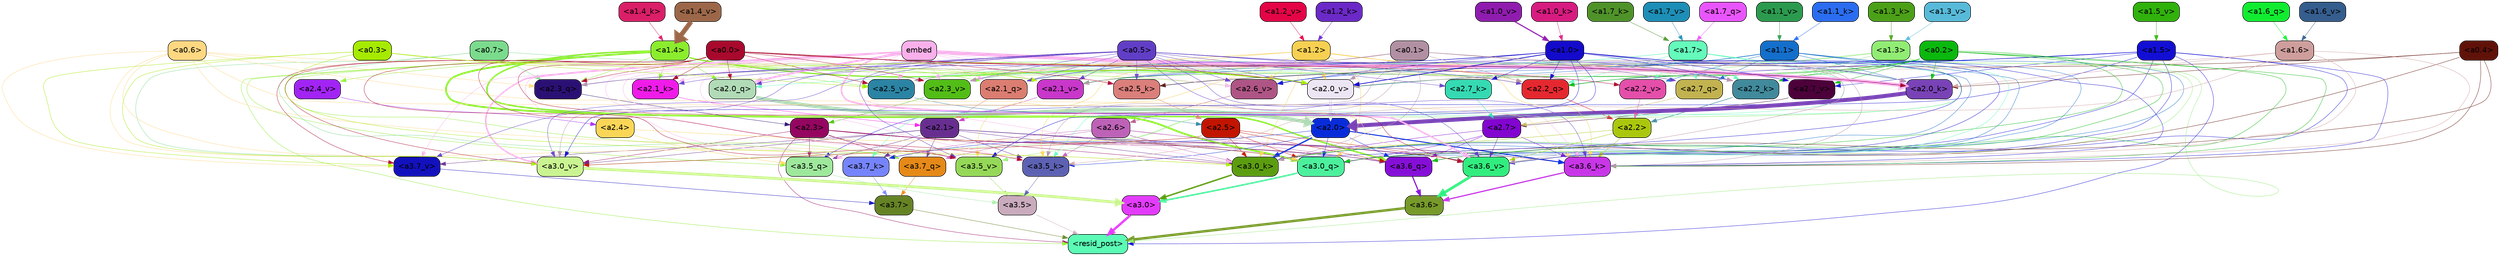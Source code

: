 strict digraph "" {
	graph [bgcolor=transparent,
		layout=dot,
		overlap=false,
		splines=true
	];
	"<a3.7>"	[color=black,
		fillcolor="#658325",
		fontname=Helvetica,
		shape=box,
		style="filled, rounded"];
	"<resid_post>"	[color=black,
		fillcolor="#5bfbb5",
		fontname=Helvetica,
		shape=box,
		style="filled, rounded"];
	"<a3.7>" -> "<resid_post>"	[color="#658325",
		penwidth=0.6239100098609924];
	"<a3.6>"	[color=black,
		fillcolor="#779a2b",
		fontname=Helvetica,
		shape=box,
		style="filled, rounded"];
	"<a3.6>" -> "<resid_post>"	[color="#779a2b",
		penwidth=4.569062113761902];
	"<a3.5>"	[color=black,
		fillcolor="#c9abbd",
		fontname=Helvetica,
		shape=box,
		style="filled, rounded"];
	"<a3.5>" -> "<resid_post>"	[color="#c9abbd",
		penwidth=0.6];
	"<a3.0>"	[color=black,
		fillcolor="#e33bfb",
		fontname=Helvetica,
		shape=box,
		style="filled, rounded"];
	"<a3.0>" -> "<resid_post>"	[color="#e33bfb",
		penwidth=4.283544182777405];
	"<a2.3>"	[color=black,
		fillcolor="#940660",
		fontname=Helvetica,
		shape=box,
		style="filled, rounded"];
	"<a2.3>" -> "<resid_post>"	[color="#940660",
		penwidth=0.6];
	"<a3.7_q>"	[color=black,
		fillcolor="#e58918",
		fontname=Helvetica,
		shape=box,
		style="filled, rounded"];
	"<a2.3>" -> "<a3.7_q>"	[color="#940660",
		penwidth=0.6];
	"<a3.6_q>"	[color=black,
		fillcolor="#860fd8",
		fontname=Helvetica,
		shape=box,
		style="filled, rounded"];
	"<a2.3>" -> "<a3.6_q>"	[color="#940660",
		penwidth=0.6];
	"<a3.5_q>"	[color=black,
		fillcolor="#9ee89c",
		fontname=Helvetica,
		shape=box,
		style="filled, rounded"];
	"<a2.3>" -> "<a3.5_q>"	[color="#940660",
		penwidth=0.6];
	"<a3.0_q>"	[color=black,
		fillcolor="#4cf09c",
		fontname=Helvetica,
		shape=box,
		style="filled, rounded"];
	"<a2.3>" -> "<a3.0_q>"	[color="#940660",
		penwidth=0.6];
	"<a3.0_k>"	[color=black,
		fillcolor="#5c9d10",
		fontname=Helvetica,
		shape=box,
		style="filled, rounded"];
	"<a2.3>" -> "<a3.0_k>"	[color="#940660",
		penwidth=0.6];
	"<a3.6_v>"	[color=black,
		fillcolor="#31ed7e",
		fontname=Helvetica,
		shape=box,
		style="filled, rounded"];
	"<a2.3>" -> "<a3.6_v>"	[color="#940660",
		penwidth=0.6];
	"<a3.5_v>"	[color=black,
		fillcolor="#95d857",
		fontname=Helvetica,
		shape=box,
		style="filled, rounded"];
	"<a2.3>" -> "<a3.5_v>"	[color="#940660",
		penwidth=0.6];
	"<a3.0_v>"	[color=black,
		fillcolor="#caf491",
		fontname=Helvetica,
		shape=box,
		style="filled, rounded"];
	"<a2.3>" -> "<a3.0_v>"	[color="#940660",
		penwidth=0.6];
	"<a1.5>"	[color=black,
		fillcolor="#120ed4",
		fontname=Helvetica,
		shape=box,
		style="filled, rounded"];
	"<a1.5>" -> "<resid_post>"	[color="#120ed4",
		penwidth=0.6];
	"<a1.5>" -> "<a3.6_q>"	[color="#120ed4",
		penwidth=0.6];
	"<a1.5>" -> "<a3.5_q>"	[color="#120ed4",
		penwidth=0.6];
	"<a1.5>" -> "<a3.0_q>"	[color="#120ed4",
		penwidth=0.6];
	"<a3.6_k>"	[color=black,
		fillcolor="#c836e7",
		fontname=Helvetica,
		shape=box,
		style="filled, rounded"];
	"<a1.5>" -> "<a3.6_k>"	[color="#120ed4",
		penwidth=0.6];
	"<a1.5>" -> "<a3.0_k>"	[color="#120ed4",
		penwidth=0.6];
	"<a2.2_q>"	[color=black,
		fillcolor="#e5282f",
		fontname=Helvetica,
		shape=box,
		style="filled, rounded"];
	"<a1.5>" -> "<a2.2_q>"	[color="#120ed4",
		penwidth=0.6];
	"<a2.7_v>"	[color=black,
		fillcolor="#4c013a",
		fontname=Helvetica,
		shape=box,
		style="filled, rounded"];
	"<a1.5>" -> "<a2.7_v>"	[color="#120ed4",
		penwidth=0.6];
	"<a2.6_v>"	[color=black,
		fillcolor="#af5585",
		fontname=Helvetica,
		shape=box,
		style="filled, rounded"];
	"<a1.5>" -> "<a2.6_v>"	[color="#120ed4",
		penwidth=0.6];
	"<a2.1_v>"	[color=black,
		fillcolor="#c837ca",
		fontname=Helvetica,
		shape=box,
		style="filled, rounded"];
	"<a1.5>" -> "<a2.1_v>"	[color="#120ed4",
		penwidth=0.6];
	"<a1.4>"	[color=black,
		fillcolor="#8bed2d",
		fontname=Helvetica,
		shape=box,
		style="filled, rounded"];
	"<a1.4>" -> "<resid_post>"	[color="#8bed2d",
		penwidth=0.6];
	"<a1.4>" -> "<a3.7_q>"	[color="#8bed2d",
		penwidth=0.6];
	"<a1.4>" -> "<a3.6_q>"	[color="#8bed2d",
		penwidth=2.7536282539367676];
	"<a1.4>" -> "<a3.5_q>"	[color="#8bed2d",
		penwidth=0.6];
	"<a1.4>" -> "<a3.0_q>"	[color="#8bed2d",
		penwidth=3.3369133472442627];
	"<a2.3_q>"	[color=black,
		fillcolor="#2b1074",
		fontname=Helvetica,
		shape=box,
		style="filled, rounded"];
	"<a1.4>" -> "<a2.3_q>"	[color="#8bed2d",
		penwidth=0.6];
	"<a1.4>" -> "<a2.2_q>"	[color="#8bed2d",
		penwidth=0.6];
	"<a2.1_q>"	[color=black,
		fillcolor="#db7d71",
		fontname=Helvetica,
		shape=box,
		style="filled, rounded"];
	"<a1.4>" -> "<a2.1_q>"	[color="#8bed2d",
		penwidth=0.6];
	"<a2.0_q>"	[color=black,
		fillcolor="#b1dbb7",
		fontname=Helvetica,
		shape=box,
		style="filled, rounded"];
	"<a1.4>" -> "<a2.0_q>"	[color="#8bed2d",
		penwidth=0.6];
	"<a2.1_k>"	[color=black,
		fillcolor="#ef1be9",
		fontname=Helvetica,
		shape=box,
		style="filled, rounded"];
	"<a1.4>" -> "<a2.1_k>"	[color="#8bed2d",
		penwidth=0.6];
	"<a1.4>" -> "<a2.7_v>"	[color="#8bed2d",
		penwidth=0.6];
	"<a1.4>" -> "<a2.6_v>"	[color="#8bed2d",
		penwidth=0.6];
	"<a2.5_v>"	[color=black,
		fillcolor="#2b84a4",
		fontname=Helvetica,
		shape=box,
		style="filled, rounded"];
	"<a1.4>" -> "<a2.5_v>"	[color="#8bed2d",
		penwidth=0.6];
	"<a2.4_v>"	[color=black,
		fillcolor="#a224f4",
		fontname=Helvetica,
		shape=box,
		style="filled, rounded"];
	"<a1.4>" -> "<a2.4_v>"	[color="#8bed2d",
		penwidth=0.6];
	"<a1.4>" -> "<a2.1_v>"	[color="#8bed2d",
		penwidth=0.6];
	"<a2.0_v>"	[color=black,
		fillcolor="#ece5f3",
		fontname=Helvetica,
		shape=box,
		style="filled, rounded"];
	"<a1.4>" -> "<a2.0_v>"	[color="#8bed2d",
		penwidth=2.2818827629089355];
	"<a1.3>"	[color=black,
		fillcolor="#91ec74",
		fontname=Helvetica,
		shape=box,
		style="filled, rounded"];
	"<a1.3>" -> "<resid_post>"	[color="#91ec74",
		penwidth=0.6];
	"<a1.3>" -> "<a3.6_v>"	[color="#91ec74",
		penwidth=0.6];
	"<a1.3>" -> "<a3.5_v>"	[color="#91ec74",
		penwidth=0.6];
	"<a1.3>" -> "<a3.0_v>"	[color="#91ec74",
		penwidth=0.6];
	"<a1.3>" -> "<a2.2_q>"	[color="#91ec74",
		penwidth=0.6];
	"<a1.3>" -> "<a2.1_q>"	[color="#91ec74",
		penwidth=0.6];
	"<a2.2_k>"	[color=black,
		fillcolor="#408a9c",
		fontname=Helvetica,
		shape=box,
		style="filled, rounded"];
	"<a1.3>" -> "<a2.2_k>"	[color="#91ec74",
		penwidth=0.6];
	"<a1.3>" -> "<a2.5_v>"	[color="#91ec74",
		penwidth=0.6];
	"<a3.7_q>" -> "<a3.7>"	[color="#e58918",
		penwidth=0.6];
	"<a3.6_q>" -> "<a3.6>"	[color="#860fd8",
		penwidth=2.0344843566417694];
	"<a3.5_q>" -> "<a3.5>"	[color="#9ee89c",
		penwidth=0.6];
	"<a3.0_q>" -> "<a3.0>"	[color="#4cf09c",
		penwidth=2.863015294075012];
	"<a3.7_k>"	[color=black,
		fillcolor="#7684fc",
		fontname=Helvetica,
		shape=box,
		style="filled, rounded"];
	"<a3.7_k>" -> "<a3.7>"	[color="#7684fc",
		penwidth=0.6];
	"<a3.6_k>" -> "<a3.6>"	[color="#c836e7",
		penwidth=2.1770318150520325];
	"<a3.5_k>"	[color=black,
		fillcolor="#5d61b3",
		fontname=Helvetica,
		shape=box,
		style="filled, rounded"];
	"<a3.5_k>" -> "<a3.5>"	[color="#5d61b3",
		penwidth=0.6];
	"<a3.0_k>" -> "<a3.0>"	[color="#5c9d10",
		penwidth=2.6323853135108948];
	"<a3.7_v>"	[color=black,
		fillcolor="#1211bd",
		fontname=Helvetica,
		shape=box,
		style="filled, rounded"];
	"<a3.7_v>" -> "<a3.7>"	[color="#1211bd",
		penwidth=0.6];
	"<a3.6_v>" -> "<a3.6>"	[color="#31ed7e",
		penwidth=4.972373723983765];
	"<a3.5_v>" -> "<a3.5>"	[color="#95d857",
		penwidth=0.6];
	"<a3.0_v>" -> "<a3.0>"	[color="#caf491",
		penwidth=5.1638524532318115];
	"<a2.6>"	[color=black,
		fillcolor="#be62b7",
		fontname=Helvetica,
		shape=box,
		style="filled, rounded"];
	"<a2.6>" -> "<a3.7_q>"	[color="#be62b7",
		penwidth=0.6];
	"<a2.6>" -> "<a3.6_q>"	[color="#be62b7",
		penwidth=0.6];
	"<a2.6>" -> "<a3.0_q>"	[color="#be62b7",
		penwidth=0.6];
	"<a2.6>" -> "<a3.7_k>"	[color="#be62b7",
		penwidth=0.6];
	"<a2.6>" -> "<a3.6_k>"	[color="#be62b7",
		penwidth=0.6];
	"<a2.6>" -> "<a3.5_k>"	[color="#be62b7",
		penwidth=0.6];
	"<a2.6>" -> "<a3.0_k>"	[color="#be62b7",
		penwidth=0.6];
	"<a2.1>"	[color=black,
		fillcolor="#672e90",
		fontname=Helvetica,
		shape=box,
		style="filled, rounded"];
	"<a2.1>" -> "<a3.7_q>"	[color="#672e90",
		penwidth=0.6];
	"<a2.1>" -> "<a3.6_q>"	[color="#672e90",
		penwidth=0.6];
	"<a2.1>" -> "<a3.5_q>"	[color="#672e90",
		penwidth=0.6];
	"<a2.1>" -> "<a3.0_q>"	[color="#672e90",
		penwidth=0.6];
	"<a2.1>" -> "<a3.7_k>"	[color="#672e90",
		penwidth=0.6];
	"<a2.1>" -> "<a3.6_k>"	[color="#672e90",
		penwidth=0.6];
	"<a2.1>" -> "<a3.5_k>"	[color="#672e90",
		penwidth=0.6];
	"<a2.1>" -> "<a3.0_k>"	[color="#672e90",
		penwidth=0.6];
	"<a2.1>" -> "<a3.7_v>"	[color="#672e90",
		penwidth=0.6];
	"<a2.1>" -> "<a3.6_v>"	[color="#672e90",
		penwidth=0.6];
	"<a2.1>" -> "<a3.0_v>"	[color="#672e90",
		penwidth=0.6];
	"<a2.7>"	[color=black,
		fillcolor="#8205d0",
		fontname=Helvetica,
		shape=box,
		style="filled, rounded"];
	"<a2.7>" -> "<a3.6_q>"	[color="#8205d0",
		penwidth=0.6];
	"<a2.7>" -> "<a3.0_q>"	[color="#8205d0",
		penwidth=0.6];
	"<a2.7>" -> "<a3.6_k>"	[color="#8205d0",
		penwidth=0.6];
	"<a2.7>" -> "<a3.0_k>"	[color="#8205d0",
		penwidth=0.6];
	"<a2.7>" -> "<a3.6_v>"	[color="#8205d0",
		penwidth=0.6];
	"<a2.5>"	[color=black,
		fillcolor="#c21500",
		fontname=Helvetica,
		shape=box,
		style="filled, rounded"];
	"<a2.5>" -> "<a3.6_q>"	[color="#c21500",
		penwidth=0.6];
	"<a2.5>" -> "<a3.0_q>"	[color="#c21500",
		penwidth=0.6];
	"<a2.5>" -> "<a3.0_k>"	[color="#c21500",
		penwidth=0.6];
	"<a2.5>" -> "<a3.6_v>"	[color="#c21500",
		penwidth=0.6];
	"<a2.5>" -> "<a3.0_v>"	[color="#c21500",
		penwidth=0.6];
	"<a2.0>"	[color=black,
		fillcolor="#092cdb",
		fontname=Helvetica,
		shape=box,
		style="filled, rounded"];
	"<a2.0>" -> "<a3.6_q>"	[color="#092cdb",
		penwidth=0.6];
	"<a2.0>" -> "<a3.0_q>"	[color="#092cdb",
		penwidth=0.6];
	"<a2.0>" -> "<a3.7_k>"	[color="#092cdb",
		penwidth=0.6];
	"<a2.0>" -> "<a3.6_k>"	[color="#092cdb",
		penwidth=1.7047871947288513];
	"<a2.0>" -> "<a3.5_k>"	[color="#092cdb",
		penwidth=0.6];
	"<a2.0>" -> "<a3.0_k>"	[color="#092cdb",
		penwidth=2.239806979894638];
	"<a1.1>"	[color=black,
		fillcolor="#136fcb",
		fontname=Helvetica,
		shape=box,
		style="filled, rounded"];
	"<a1.1>" -> "<a3.6_q>"	[color="#136fcb",
		penwidth=0.6];
	"<a1.1>" -> "<a3.0_q>"	[color="#136fcb",
		penwidth=0.6];
	"<a1.1>" -> "<a3.0_k>"	[color="#136fcb",
		penwidth=0.6];
	"<a1.1>" -> "<a3.6_v>"	[color="#136fcb",
		penwidth=0.6];
	"<a2.7_q>"	[color=black,
		fillcolor="#c2b350",
		fontname=Helvetica,
		shape=box,
		style="filled, rounded"];
	"<a1.1>" -> "<a2.7_q>"	[color="#136fcb",
		penwidth=0.6];
	"<a2.5_k>"	[color=black,
		fillcolor="#db7f7b",
		fontname=Helvetica,
		shape=box,
		style="filled, rounded"];
	"<a1.1>" -> "<a2.5_k>"	[color="#136fcb",
		penwidth=0.6];
	"<a2.0_k>"	[color=black,
		fillcolor="#7943b7",
		fontname=Helvetica,
		shape=box,
		style="filled, rounded"];
	"<a1.1>" -> "<a2.0_k>"	[color="#136fcb",
		penwidth=0.6];
	"<a1.1>" -> "<a2.6_v>"	[color="#136fcb",
		penwidth=0.6];
	"<a2.2_v>"	[color=black,
		fillcolor="#e44faa",
		fontname=Helvetica,
		shape=box,
		style="filled, rounded"];
	"<a1.1>" -> "<a2.2_v>"	[color="#136fcb",
		penwidth=0.6];
	"<a1.1>" -> "<a2.1_v>"	[color="#136fcb",
		penwidth=0.6];
	"<a1.1>" -> "<a2.0_v>"	[color="#136fcb",
		penwidth=0.6];
	"<a0.4>"	[color=black,
		fillcolor="#601209",
		fontname=Helvetica,
		shape=box,
		style="filled, rounded"];
	"<a0.4>" -> "<a3.6_q>"	[color="#601209",
		penwidth=0.6];
	"<a0.4>" -> "<a3.0_q>"	[color="#601209",
		penwidth=0.6];
	"<a0.4>" -> "<a3.6_k>"	[color="#601209",
		penwidth=0.6];
	"<a0.4>" -> "<a2.5_k>"	[color="#601209",
		penwidth=0.6];
	"<a0.4>" -> "<a2.0_k>"	[color="#601209",
		penwidth=0.6];
	"<a0.2>"	[color=black,
		fillcolor="#0bb80e",
		fontname=Helvetica,
		shape=box,
		style="filled, rounded"];
	"<a0.2>" -> "<a3.6_q>"	[color="#0bb80e",
		penwidth=0.6];
	"<a0.2>" -> "<a3.0_q>"	[color="#0bb80e",
		penwidth=0.6];
	"<a0.2>" -> "<a3.6_k>"	[color="#0bb80e",
		penwidth=0.6];
	"<a0.2>" -> "<a3.0_k>"	[color="#0bb80e",
		penwidth=0.6];
	"<a0.2>" -> "<a2.2_q>"	[color="#0bb80e",
		penwidth=0.6];
	"<a0.2>" -> "<a2.2_k>"	[color="#0bb80e",
		penwidth=0.6];
	"<a0.2>" -> "<a2.0_k>"	[color="#0bb80e",
		penwidth=0.6];
	"<a0.2>" -> "<a2.7_v>"	[color="#0bb80e",
		penwidth=0.6];
	"<a0.2>" -> "<a2.1_v>"	[color="#0bb80e",
		penwidth=0.6];
	"<a0.2>" -> "<a2.0_v>"	[color="#0bb80e",
		penwidth=0.6];
	"<a2.4>"	[color=black,
		fillcolor="#fad657",
		fontname=Helvetica,
		shape=box,
		style="filled, rounded"];
	"<a2.4>" -> "<a3.5_q>"	[color="#fad657",
		penwidth=0.6];
	"<a2.4>" -> "<a3.0_q>"	[color="#fad657",
		penwidth=0.6];
	"<a1.2>"	[color=black,
		fillcolor="#f7d052",
		fontname=Helvetica,
		shape=box,
		style="filled, rounded"];
	"<a1.2>" -> "<a3.0_q>"	[color="#f7d052",
		penwidth=0.6];
	"<a1.2>" -> "<a3.6_k>"	[color="#f7d052",
		penwidth=0.6];
	"<a1.2>" -> "<a3.5_k>"	[color="#f7d052",
		penwidth=0.6];
	"<a1.2>" -> "<a3.0_k>"	[color="#f7d052",
		penwidth=0.6];
	"<a1.2>" -> "<a3.5_v>"	[color="#f7d052",
		penwidth=0.6];
	"<a1.2>" -> "<a2.7_q>"	[color="#f7d052",
		penwidth=0.6];
	"<a1.2>" -> "<a2.2_q>"	[color="#f7d052",
		penwidth=0.6];
	"<a1.2>" -> "<a2.2_k>"	[color="#f7d052",
		penwidth=0.6];
	"<a1.2>" -> "<a2.6_v>"	[color="#f7d052",
		penwidth=0.6];
	"<a1.2>" -> "<a2.5_v>"	[color="#f7d052",
		penwidth=0.6];
	"<a2.3_v>"	[color=black,
		fillcolor="#53bd17",
		fontname=Helvetica,
		shape=box,
		style="filled, rounded"];
	"<a1.2>" -> "<a2.3_v>"	[color="#f7d052",
		penwidth=0.6];
	"<a1.2>" -> "<a2.0_v>"	[color="#f7d052",
		penwidth=0.6];
	"<a1.7>"	[color=black,
		fillcolor="#64fabb",
		fontname=Helvetica,
		shape=box,
		style="filled, rounded"];
	"<a1.7>" -> "<a3.7_k>"	[color="#64fabb",
		penwidth=0.6];
	"<a1.7>" -> "<a3.5_k>"	[color="#64fabb",
		penwidth=0.6];
	"<a1.7>" -> "<a3.6_v>"	[color="#64fabb",
		penwidth=0.6];
	"<a1.7>" -> "<a2.7_q>"	[color="#64fabb",
		penwidth=0.6];
	"<a1.7>" -> "<a2.2_q>"	[color="#64fabb",
		penwidth=0.6];
	"<a1.7>" -> "<a2.0_q>"	[color="#64fabb",
		penwidth=0.6];
	"<a1.7>" -> "<a2.2_k>"	[color="#64fabb",
		penwidth=0.6];
	"<a1.7>" -> "<a2.0_k>"	[color="#64fabb",
		penwidth=0.6];
	"<a1.7>" -> "<a2.5_v>"	[color="#64fabb",
		penwidth=0.6];
	"<a1.7>" -> "<a2.3_v>"	[color="#64fabb",
		penwidth=0.6];
	"<a1.7>" -> "<a2.2_v>"	[color="#64fabb",
		penwidth=0.6];
	"<a0.7>"	[color=black,
		fillcolor="#7bdb8d",
		fontname=Helvetica,
		shape=box,
		style="filled, rounded"];
	"<a0.7>" -> "<a3.7_k>"	[color="#7bdb8d",
		penwidth=0.6];
	"<a0.7>" -> "<a3.0_v>"	[color="#7bdb8d",
		penwidth=0.6];
	"<a0.7>" -> "<a2.3_q>"	[color="#7bdb8d",
		penwidth=0.6];
	"<a0.7>" -> "<a2.2_q>"	[color="#7bdb8d",
		penwidth=0.6];
	"<a0.6>"	[color=black,
		fillcolor="#fed781",
		fontname=Helvetica,
		shape=box,
		style="filled, rounded"];
	"<a0.6>" -> "<a3.7_k>"	[color="#fed781",
		penwidth=0.6];
	"<a0.6>" -> "<a3.6_k>"	[color="#fed781",
		penwidth=0.6];
	"<a0.6>" -> "<a3.0_k>"	[color="#fed781",
		penwidth=0.6];
	"<a0.6>" -> "<a3.7_v>"	[color="#fed781",
		penwidth=0.6];
	"<a0.6>" -> "<a3.6_v>"	[color="#fed781",
		penwidth=0.6];
	"<a0.6>" -> "<a3.0_v>"	[color="#fed781",
		penwidth=0.6];
	"<a0.6>" -> "<a2.3_q>"	[color="#fed781",
		penwidth=0.6];
	"<a0.6>" -> "<a2.2_q>"	[color="#fed781",
		penwidth=0.6];
	embed	[color=black,
		fillcolor="#f9b0ea",
		fontname=Helvetica,
		shape=box,
		style="filled, rounded"];
	embed -> "<a3.7_k>"	[color="#f9b0ea",
		penwidth=0.6];
	embed -> "<a3.6_k>"	[color="#f9b0ea",
		penwidth=0.6];
	embed -> "<a3.5_k>"	[color="#f9b0ea",
		penwidth=0.6];
	embed -> "<a3.0_k>"	[color="#f9b0ea",
		penwidth=0.6];
	embed -> "<a3.7_v>"	[color="#f9b0ea",
		penwidth=0.6];
	embed -> "<a3.6_v>"	[color="#f9b0ea",
		penwidth=2.7369276881217957];
	embed -> "<a3.5_v>"	[color="#f9b0ea",
		penwidth=0.6];
	embed -> "<a3.0_v>"	[color="#f9b0ea",
		penwidth=2.5778204202651978];
	embed -> "<a2.7_q>"	[color="#f9b0ea",
		penwidth=0.6];
	embed -> "<a2.3_q>"	[color="#f9b0ea",
		penwidth=0.6];
	embed -> "<a2.2_q>"	[color="#f9b0ea",
		penwidth=0.6];
	embed -> "<a2.1_q>"	[color="#f9b0ea",
		penwidth=0.6];
	embed -> "<a2.0_q>"	[color="#f9b0ea",
		penwidth=3.459219217300415];
	embed -> "<a2.5_k>"	[color="#f9b0ea",
		penwidth=0.6];
	embed -> "<a2.2_k>"	[color="#f9b0ea",
		penwidth=0.6363201141357422];
	embed -> "<a2.1_k>"	[color="#f9b0ea",
		penwidth=0.6];
	embed -> "<a2.0_k>"	[color="#f9b0ea",
		penwidth=6.407642982900143];
	embed -> "<a2.7_v>"	[color="#f9b0ea",
		penwidth=0.6];
	embed -> "<a2.6_v>"	[color="#f9b0ea",
		penwidth=0.6];
	embed -> "<a2.5_v>"	[color="#f9b0ea",
		penwidth=0.6];
	embed -> "<a2.3_v>"	[color="#f9b0ea",
		penwidth=0.6];
	embed -> "<a2.2_v>"	[color="#f9b0ea",
		penwidth=0.6175012588500977];
	embed -> "<a2.1_v>"	[color="#f9b0ea",
		penwidth=0.6];
	embed -> "<a2.0_v>"	[color="#f9b0ea",
		penwidth=0.6];
	"<a2.2>"	[color=black,
		fillcolor="#abc70d",
		fontname=Helvetica,
		shape=box,
		style="filled, rounded"];
	"<a2.2>" -> "<a3.6_k>"	[color="#abc70d",
		penwidth=0.6];
	"<a2.2>" -> "<a3.0_k>"	[color="#abc70d",
		penwidth=0.6];
	"<a2.2>" -> "<a3.6_v>"	[color="#abc70d",
		penwidth=0.6];
	"<a1.6>"	[color=black,
		fillcolor="#ce9e9c",
		fontname=Helvetica,
		shape=box,
		style="filled, rounded"];
	"<a1.6>" -> "<a3.6_k>"	[color="#ce9e9c",
		penwidth=0.6];
	"<a1.6>" -> "<a3.5_k>"	[color="#ce9e9c",
		penwidth=0.6];
	"<a1.6>" -> "<a3.6_v>"	[color="#ce9e9c",
		penwidth=0.6];
	"<a1.6>" -> "<a2.0_k>"	[color="#ce9e9c",
		penwidth=0.6];
	"<a1.6>" -> "<a2.0_v>"	[color="#ce9e9c",
		penwidth=0.6];
	"<a1.0>"	[color=black,
		fillcolor="#130acb",
		fontname=Helvetica,
		shape=box,
		style="filled, rounded"];
	"<a1.0>" -> "<a3.6_k>"	[color="#130acb",
		penwidth=0.6];
	"<a1.0>" -> "<a3.0_k>"	[color="#130acb",
		penwidth=0.6];
	"<a1.0>" -> "<a3.6_v>"	[color="#130acb",
		penwidth=0.6];
	"<a1.0>" -> "<a3.5_v>"	[color="#130acb",
		penwidth=0.6];
	"<a1.0>" -> "<a3.0_v>"	[color="#130acb",
		penwidth=0.6];
	"<a1.0>" -> "<a2.3_q>"	[color="#130acb",
		penwidth=0.6];
	"<a1.0>" -> "<a2.2_q>"	[color="#130acb",
		penwidth=0.6];
	"<a1.0>" -> "<a2.1_q>"	[color="#130acb",
		penwidth=0.6];
	"<a2.7_k>"	[color=black,
		fillcolor="#35dab3",
		fontname=Helvetica,
		shape=box,
		style="filled, rounded"];
	"<a1.0>" -> "<a2.7_k>"	[color="#130acb",
		penwidth=0.6];
	"<a1.0>" -> "<a2.2_k>"	[color="#130acb",
		penwidth=0.6];
	"<a1.0>" -> "<a2.0_k>"	[color="#130acb",
		penwidth=0.6];
	"<a1.0>" -> "<a2.7_v>"	[color="#130acb",
		penwidth=0.6];
	"<a1.0>" -> "<a2.6_v>"	[color="#130acb",
		penwidth=0.6];
	"<a1.0>" -> "<a2.0_v>"	[color="#130acb",
		penwidth=1.2978954315185547];
	"<a0.5>"	[color=black,
		fillcolor="#613ec6",
		fontname=Helvetica,
		shape=box,
		style="filled, rounded"];
	"<a0.5>" -> "<a3.6_k>"	[color="#613ec6",
		penwidth=0.6];
	"<a0.5>" -> "<a3.7_v>"	[color="#613ec6",
		penwidth=0.6];
	"<a0.5>" -> "<a3.6_v>"	[color="#613ec6",
		penwidth=0.6];
	"<a0.5>" -> "<a3.5_v>"	[color="#613ec6",
		penwidth=0.6];
	"<a0.5>" -> "<a3.0_v>"	[color="#613ec6",
		penwidth=0.6];
	"<a0.5>" -> "<a2.7_q>"	[color="#613ec6",
		penwidth=0.6];
	"<a0.5>" -> "<a2.3_q>"	[color="#613ec6",
		penwidth=0.6];
	"<a0.5>" -> "<a2.2_q>"	[color="#613ec6",
		penwidth=0.6];
	"<a0.5>" -> "<a2.1_q>"	[color="#613ec6",
		penwidth=0.6];
	"<a0.5>" -> "<a2.0_q>"	[color="#613ec6",
		penwidth=0.6];
	"<a0.5>" -> "<a2.7_k>"	[color="#613ec6",
		penwidth=0.6];
	"<a0.5>" -> "<a2.5_k>"	[color="#613ec6",
		penwidth=0.6];
	"<a0.5>" -> "<a2.2_k>"	[color="#613ec6",
		penwidth=0.6];
	"<a0.5>" -> "<a2.1_k>"	[color="#613ec6",
		penwidth=0.6];
	"<a0.5>" -> "<a2.0_k>"	[color="#613ec6",
		penwidth=0.7721366882324219];
	"<a0.5>" -> "<a2.6_v>"	[color="#613ec6",
		penwidth=0.6];
	"<a0.5>" -> "<a2.3_v>"	[color="#613ec6",
		penwidth=0.6];
	"<a0.5>" -> "<a2.1_v>"	[color="#613ec6",
		penwidth=0.6];
	"<a0.5>" -> "<a2.0_v>"	[color="#613ec6",
		penwidth=0.6];
	"<a0.1>"	[color=black,
		fillcolor="#b290a3",
		fontname=Helvetica,
		shape=box,
		style="filled, rounded"];
	"<a0.1>" -> "<a3.6_k>"	[color="#b290a3",
		penwidth=0.6];
	"<a0.1>" -> "<a3.5_k>"	[color="#b290a3",
		penwidth=0.6];
	"<a0.1>" -> "<a3.0_k>"	[color="#b290a3",
		penwidth=0.6];
	"<a0.1>" -> "<a3.6_v>"	[color="#b290a3",
		penwidth=0.6];
	"<a0.1>" -> "<a3.0_v>"	[color="#b290a3",
		penwidth=0.6];
	"<a0.1>" -> "<a2.3_q>"	[color="#b290a3",
		penwidth=0.6];
	"<a0.1>" -> "<a2.2_q>"	[color="#b290a3",
		penwidth=0.6];
	"<a0.1>" -> "<a2.2_k>"	[color="#b290a3",
		penwidth=0.6];
	"<a0.1>" -> "<a2.0_k>"	[color="#b290a3",
		penwidth=0.6];
	"<a0.1>" -> "<a2.5_v>"	[color="#b290a3",
		penwidth=0.6];
	"<a0.1>" -> "<a2.3_v>"	[color="#b290a3",
		penwidth=0.6];
	"<a0.1>" -> "<a2.1_v>"	[color="#b290a3",
		penwidth=0.6];
	"<a0.1>" -> "<a2.0_v>"	[color="#b290a3",
		penwidth=0.6];
	"<a0.0>"	[color=black,
		fillcolor="#a8092d",
		fontname=Helvetica,
		shape=box,
		style="filled, rounded"];
	"<a0.0>" -> "<a3.5_k>"	[color="#a8092d",
		penwidth=0.6];
	"<a0.0>" -> "<a3.7_v>"	[color="#a8092d",
		penwidth=0.6];
	"<a0.0>" -> "<a3.6_v>"	[color="#a8092d",
		penwidth=0.6];
	"<a0.0>" -> "<a3.5_v>"	[color="#a8092d",
		penwidth=0.6];
	"<a0.0>" -> "<a3.0_v>"	[color="#a8092d",
		penwidth=0.6];
	"<a0.0>" -> "<a2.3_q>"	[color="#a8092d",
		penwidth=0.6];
	"<a0.0>" -> "<a2.0_q>"	[color="#a8092d",
		penwidth=0.6];
	"<a0.0>" -> "<a2.5_k>"	[color="#a8092d",
		penwidth=0.6];
	"<a0.0>" -> "<a2.1_k>"	[color="#a8092d",
		penwidth=0.6];
	"<a0.0>" -> "<a2.0_k>"	[color="#a8092d",
		penwidth=0.6];
	"<a0.0>" -> "<a2.5_v>"	[color="#a8092d",
		penwidth=0.6];
	"<a0.0>" -> "<a2.3_v>"	[color="#a8092d",
		penwidth=0.6];
	"<a0.0>" -> "<a2.2_v>"	[color="#a8092d",
		penwidth=0.6];
	"<a0.0>" -> "<a2.0_v>"	[color="#a8092d",
		penwidth=0.6];
	"<a0.3>"	[color=black,
		fillcolor="#a6ea00",
		fontname=Helvetica,
		shape=box,
		style="filled, rounded"];
	"<a0.3>" -> "<a3.0_k>"	[color="#a6ea00",
		penwidth=0.6];
	"<a0.3>" -> "<a3.7_v>"	[color="#a6ea00",
		penwidth=0.6];
	"<a0.3>" -> "<a3.0_v>"	[color="#a6ea00",
		penwidth=0.6];
	"<a0.3>" -> "<a2.5_v>"	[color="#a6ea00",
		penwidth=0.6];
	"<a0.3>" -> "<a2.1_v>"	[color="#a6ea00",
		penwidth=0.6];
	"<a0.3>" -> "<a2.0_v>"	[color="#a6ea00",
		penwidth=0.6];
	"<a2.7_q>" -> "<a2.7>"	[color="#c2b350",
		penwidth=0.6];
	"<a2.3_q>" -> "<a2.3>"	[color="#2b1074",
		penwidth=0.6];
	"<a2.2_q>" -> "<a2.2>"	[color="#e5282f",
		penwidth=0.7441773414611816];
	"<a2.1_q>" -> "<a2.1>"	[color="#db7d71",
		penwidth=0.6];
	"<a2.0_q>" -> "<a2.0>"	[color="#b1dbb7",
		penwidth=6.422367453575134];
	"<a2.7_k>" -> "<a2.7>"	[color="#35dab3",
		penwidth=0.6];
	"<a2.5_k>" -> "<a2.5>"	[color="#db7f7b",
		penwidth=0.6];
	"<a2.2_k>" -> "<a2.2>"	[color="#408a9c",
		penwidth=0.8810110092163086];
	"<a2.1_k>" -> "<a2.1>"	[color="#ef1be9",
		penwidth=0.6];
	"<a2.0_k>" -> "<a2.0>"	[color="#7943b7",
		penwidth=7.398894429206848];
	"<a2.7_v>" -> "<a2.7>"	[color="#4c013a",
		penwidth=0.6];
	"<a2.6_v>" -> "<a2.6>"	[color="#af5585",
		penwidth=0.6];
	"<a2.5_v>" -> "<a2.5>"	[color="#2b84a4",
		penwidth=0.6];
	"<a2.4_v>" -> "<a2.4>"	[color="#a224f4",
		penwidth=0.6];
	"<a2.3_v>" -> "<a2.3>"	[color="#53bd17",
		penwidth=0.6];
	"<a2.2_v>" -> "<a2.2>"	[color="#e44faa",
		penwidth=0.6];
	"<a2.1_v>" -> "<a2.1>"	[color="#c837ca",
		penwidth=0.6];
	"<a2.0_v>" -> "<a2.0>"	[color="#ece5f3",
		penwidth=5.395828627049923];
	"<a1.7_q>"	[color=black,
		fillcolor="#e955fc",
		fontname=Helvetica,
		shape=box,
		style="filled, rounded"];
	"<a1.7_q>" -> "<a1.7>"	[color="#e955fc",
		penwidth=0.6];
	"<a1.6_q>"	[color=black,
		fillcolor="#11ec31",
		fontname=Helvetica,
		shape=box,
		style="filled, rounded"];
	"<a1.6_q>" -> "<a1.6>"	[color="#11ec31",
		penwidth=0.6];
	"<a1.7_k>"	[color=black,
		fillcolor="#4f9229",
		fontname=Helvetica,
		shape=box,
		style="filled, rounded"];
	"<a1.7_k>" -> "<a1.7>"	[color="#4f9229",
		penwidth=0.6];
	"<a1.4_k>"	[color=black,
		fillcolor="#da1e67",
		fontname=Helvetica,
		shape=box,
		style="filled, rounded"];
	"<a1.4_k>" -> "<a1.4>"	[color="#da1e67",
		penwidth=0.6];
	"<a1.3_k>"	[color=black,
		fillcolor="#4ca018",
		fontname=Helvetica,
		shape=box,
		style="filled, rounded"];
	"<a1.3_k>" -> "<a1.3>"	[color="#4ca018",
		penwidth=0.6];
	"<a1.2_k>"	[color=black,
		fillcolor="#6b29c7",
		fontname=Helvetica,
		shape=box,
		style="filled, rounded"];
	"<a1.2_k>" -> "<a1.2>"	[color="#6b29c7",
		penwidth=0.6];
	"<a1.1_k>"	[color=black,
		fillcolor="#2b6df0",
		fontname=Helvetica,
		shape=box,
		style="filled, rounded"];
	"<a1.1_k>" -> "<a1.1>"	[color="#2b6df0",
		penwidth=0.6];
	"<a1.0_k>"	[color=black,
		fillcolor="#d71b80",
		fontname=Helvetica,
		shape=box,
		style="filled, rounded"];
	"<a1.0_k>" -> "<a1.0>"	[color="#d71b80",
		penwidth=0.6];
	"<a1.7_v>"	[color=black,
		fillcolor="#1d8eb6",
		fontname=Helvetica,
		shape=box,
		style="filled, rounded"];
	"<a1.7_v>" -> "<a1.7>"	[color="#1d8eb6",
		penwidth=0.6];
	"<a1.6_v>"	[color=black,
		fillcolor="#355d8d",
		fontname=Helvetica,
		shape=box,
		style="filled, rounded"];
	"<a1.6_v>" -> "<a1.6>"	[color="#355d8d",
		penwidth=0.6];
	"<a1.5_v>"	[color=black,
		fillcolor="#31b10c",
		fontname=Helvetica,
		shape=box,
		style="filled, rounded"];
	"<a1.5_v>" -> "<a1.5>"	[color="#31b10c",
		penwidth=0.6];
	"<a1.4_v>"	[color=black,
		fillcolor="#9c6749",
		fontname=Helvetica,
		shape=box,
		style="filled, rounded"];
	"<a1.4_v>" -> "<a1.4>"	[color="#9c6749",
		penwidth=8.774570226669312];
	"<a1.3_v>"	[color=black,
		fillcolor="#58bad9",
		fontname=Helvetica,
		shape=box,
		style="filled, rounded"];
	"<a1.3_v>" -> "<a1.3>"	[color="#58bad9",
		penwidth=0.6];
	"<a1.2_v>"	[color=black,
		fillcolor="#e40546",
		fontname=Helvetica,
		shape=box,
		style="filled, rounded"];
	"<a1.2_v>" -> "<a1.2>"	[color="#e40546",
		penwidth=0.6];
	"<a1.1_v>"	[color=black,
		fillcolor="#2b9a4e",
		fontname=Helvetica,
		shape=box,
		style="filled, rounded"];
	"<a1.1_v>" -> "<a1.1>"	[color="#2b9a4e",
		penwidth=0.6];
	"<a1.0_v>"	[color=black,
		fillcolor="#8f1cae",
		fontname=Helvetica,
		shape=box,
		style="filled, rounded"];
	"<a1.0_v>" -> "<a1.0>"	[color="#8f1cae",
		penwidth=2.0497570037841797];
}
